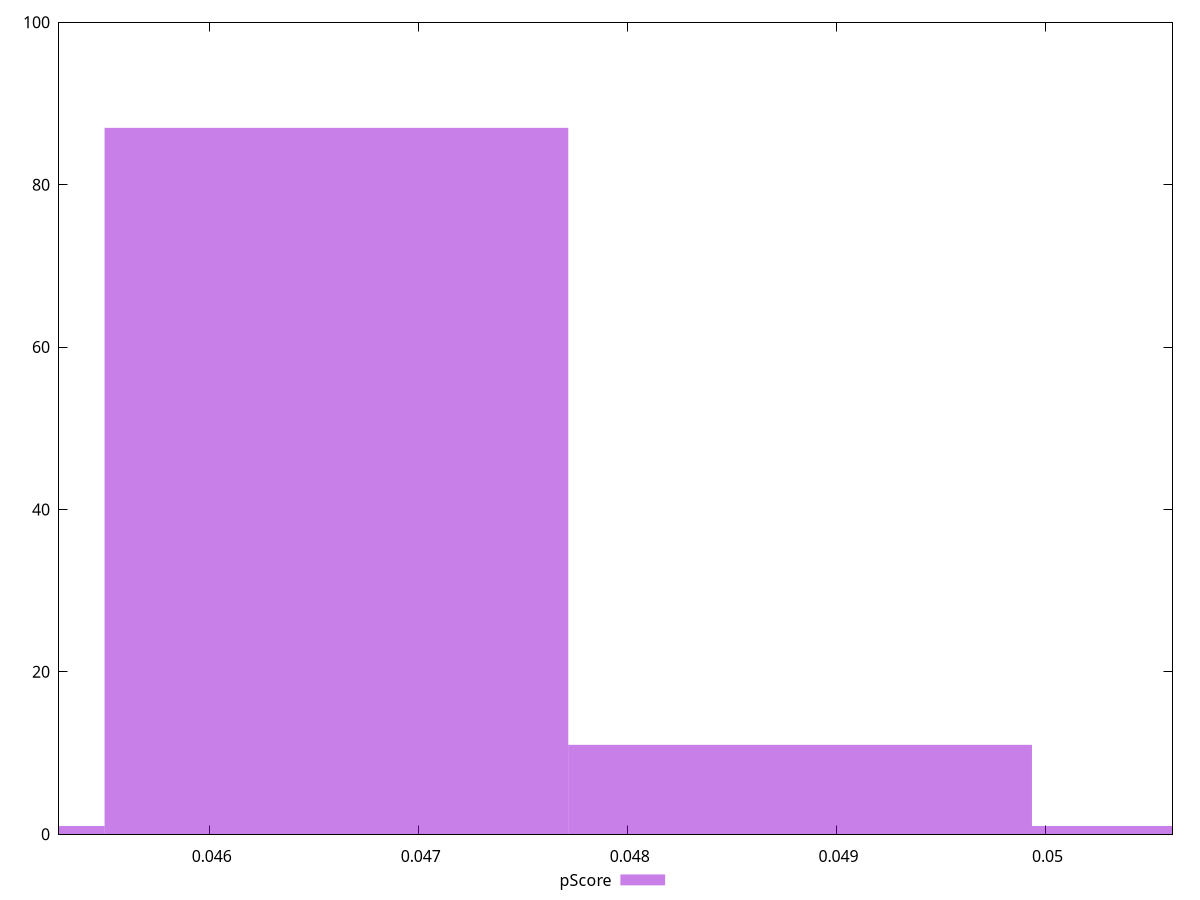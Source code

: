 reset

$pScore <<EOF
0.04660609744585275 87
0.04438675947224072 1
0.04882543541946478 11
0.05104477339307682 1
EOF

set key outside below
set boxwidth 0.0022193379736120357
set xrange [0.04527828962801822:0.0506076392793276]
set yrange [0:100]
set trange [0:100]
set style fill transparent solid 0.5 noborder
set terminal svg size 640, 490 enhanced background rgb 'white'
set output "reports/report_00028_2021-02-24T12-49-42.674Z/uses-long-cache-ttl/samples/astro/pScore/histogram.svg"

plot $pScore title "pScore" with boxes

reset
